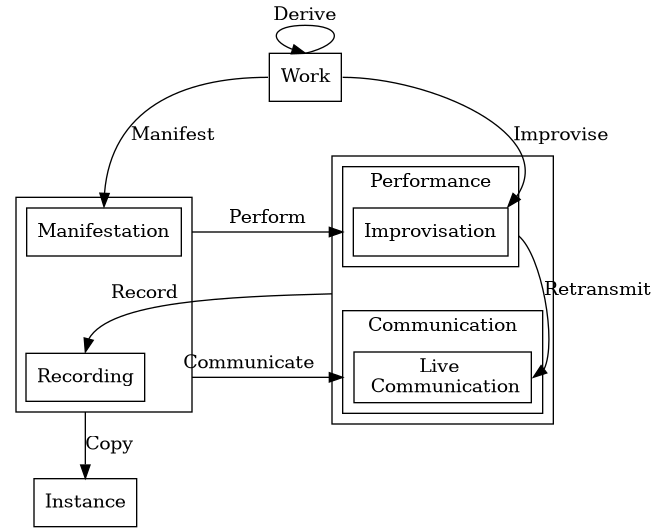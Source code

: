 @startuml
digraph CopyrightOntoCreationModel {
  node [shape=box]; rankdir=TB; nodesep=0.8; compound=true; newrank=true;

  "Work":n -> "Work":n [label="Derive"];
  "Work":w -> "Manifestation":n [label="Manifest"];
  "Work":e -> "Improvisation":ne [label="Improvise"];

  subgraph cluster_MR {
    "Manifestation";
    "Recording";
  }
  subgraph cluster_PC {
    subgraph cluster_P { label="Performance";
      "Improvisation"
    }
    subgraph cluster_C { label="Communication";
       "Live \n Communication";
    }
  }

  "Manifestation" -> "Improvisation" [label="Perform", lhead=cluster_P, ltail=cluster_MR];

  "Improvisation":e -> "Live \n Communication":e [label="Retransmit", ltail=cluster_P];

  "Improvisation":se -> "Recording":n [xlabel="Record", ltail=cluster_PC];

  "Recording" -> "Instance" [label="Copy", ltail=cluster_MR];
  "Recording" -> "Live \n Communication" [label="Communicate", lhead=cluster_C, ltail=cluster_MR];

  {rank=same "Manifestation" "Improvisation"}
  {rank=same "Recording" "Live \n Communication"}
}
@enduml